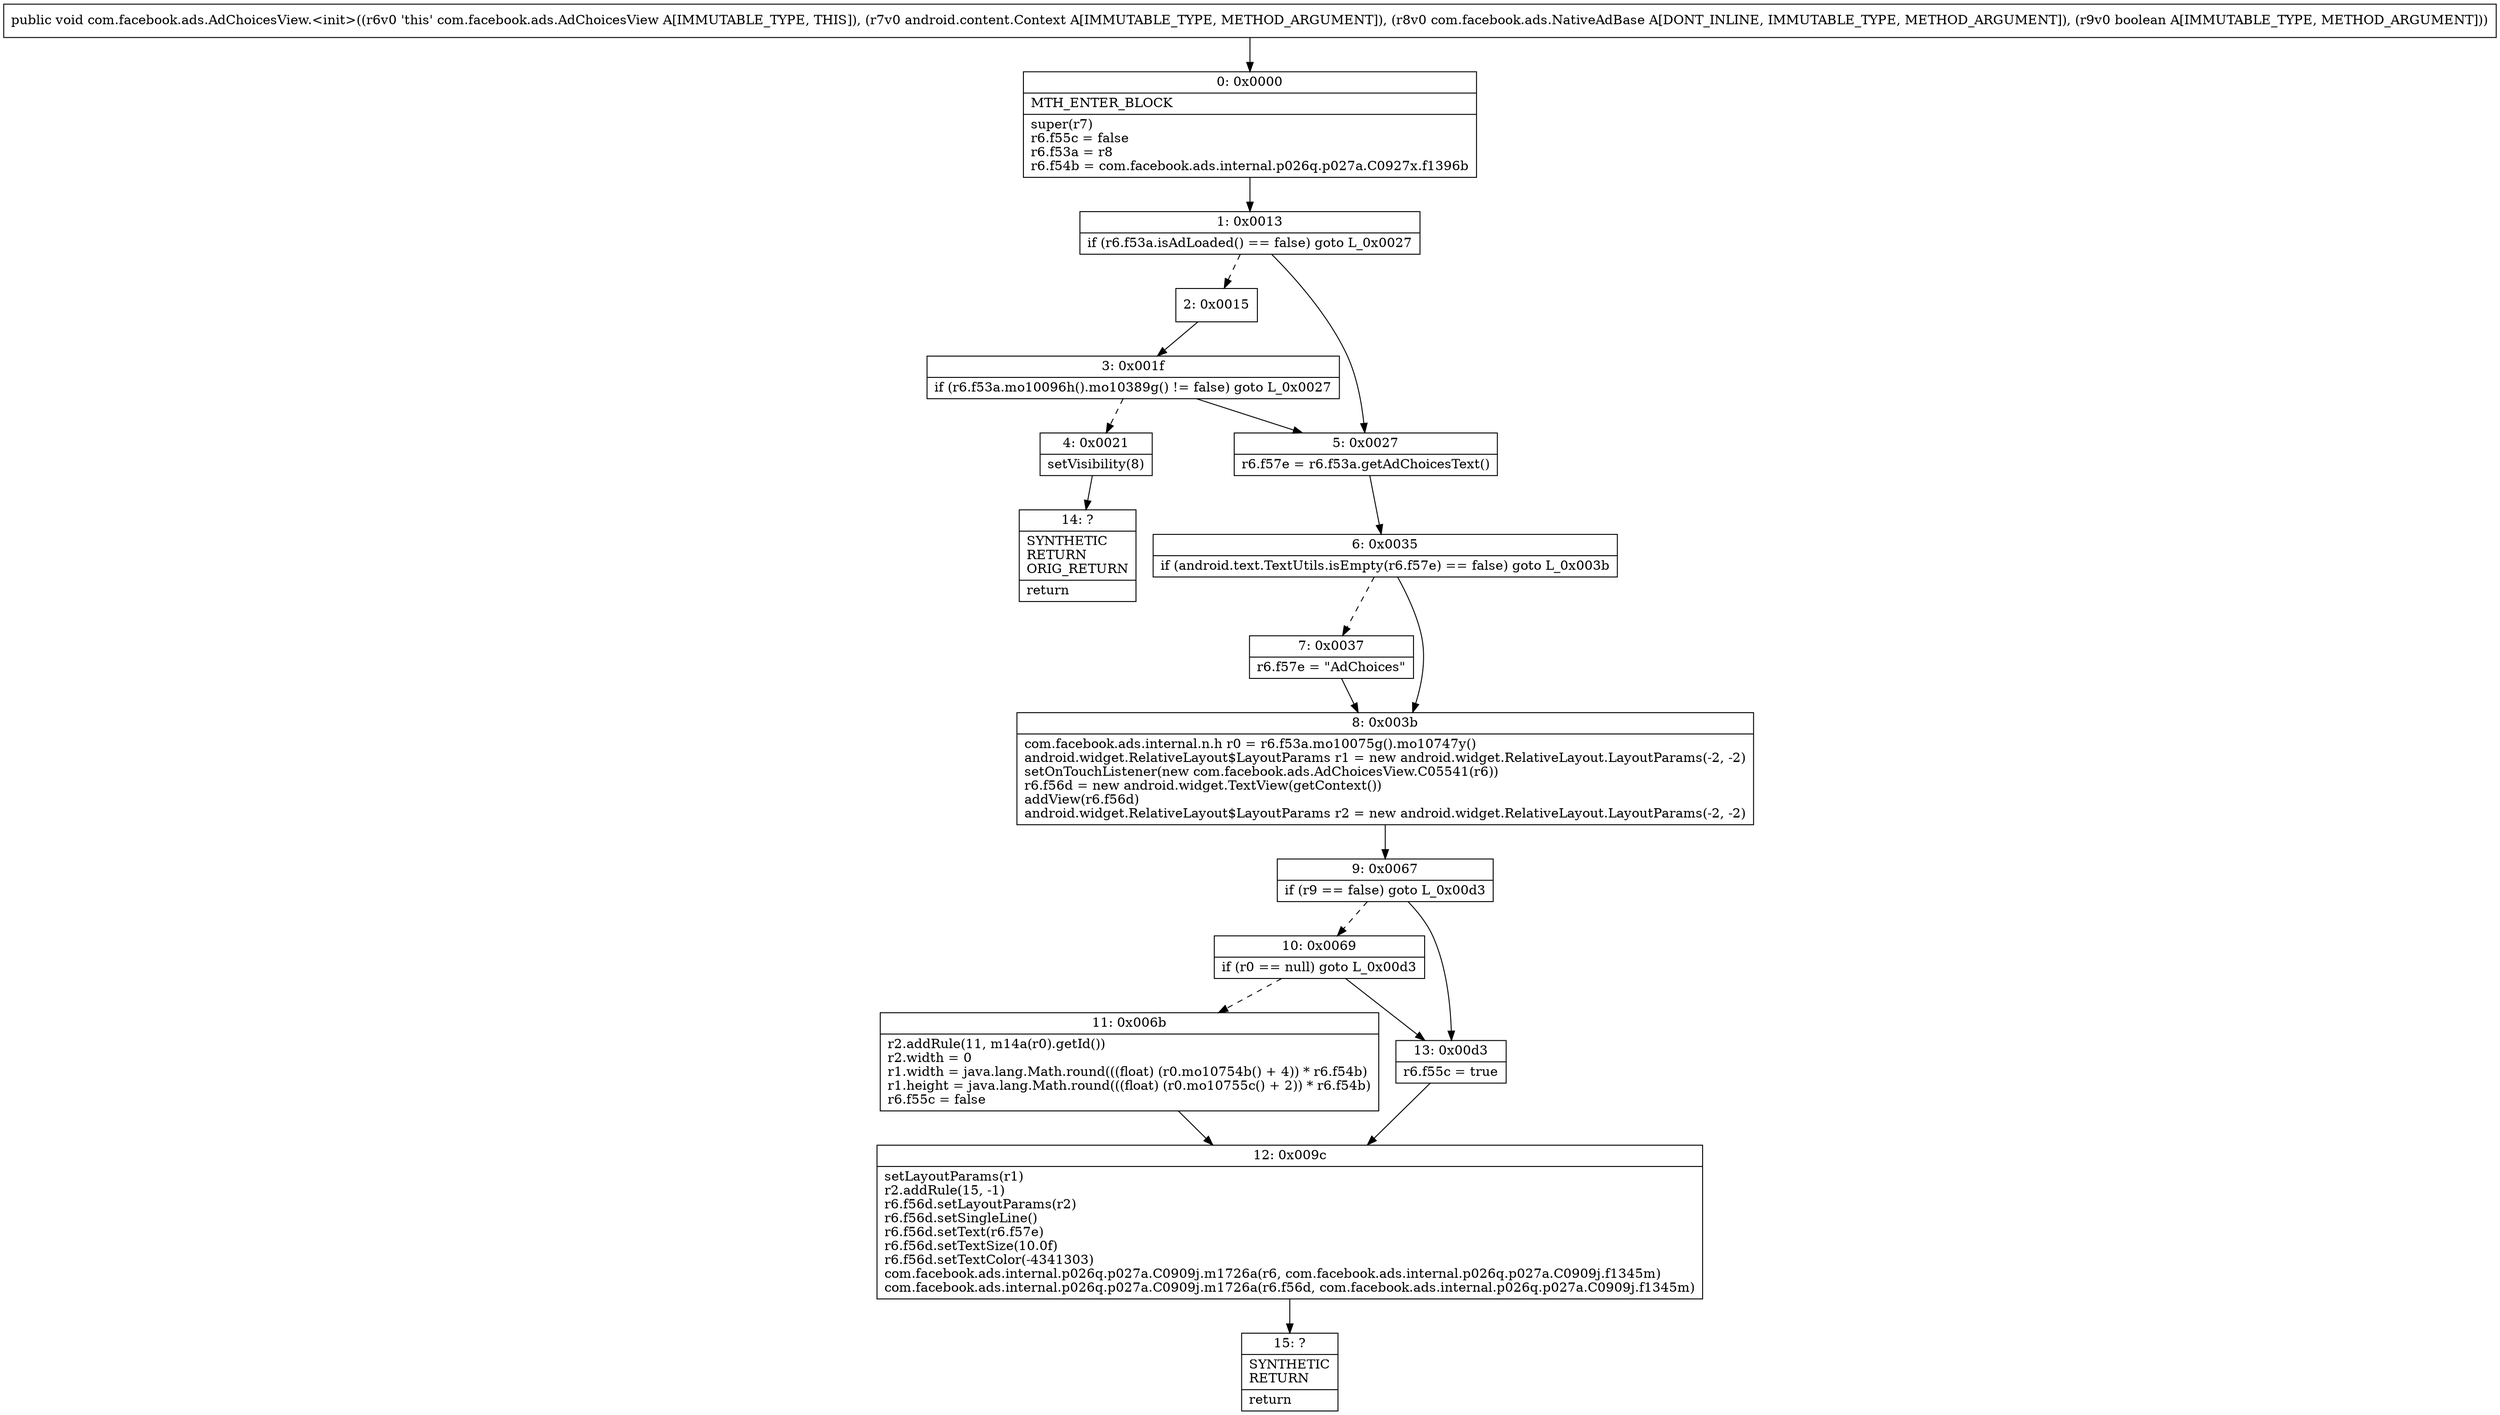 digraph "CFG forcom.facebook.ads.AdChoicesView.\<init\>(Landroid\/content\/Context;Lcom\/facebook\/ads\/NativeAdBase;Z)V" {
Node_0 [shape=record,label="{0\:\ 0x0000|MTH_ENTER_BLOCK\l|super(r7)\lr6.f55c = false\lr6.f53a = r8\lr6.f54b = com.facebook.ads.internal.p026q.p027a.C0927x.f1396b\l}"];
Node_1 [shape=record,label="{1\:\ 0x0013|if (r6.f53a.isAdLoaded() == false) goto L_0x0027\l}"];
Node_2 [shape=record,label="{2\:\ 0x0015}"];
Node_3 [shape=record,label="{3\:\ 0x001f|if (r6.f53a.mo10096h().mo10389g() != false) goto L_0x0027\l}"];
Node_4 [shape=record,label="{4\:\ 0x0021|setVisibility(8)\l}"];
Node_5 [shape=record,label="{5\:\ 0x0027|r6.f57e = r6.f53a.getAdChoicesText()\l}"];
Node_6 [shape=record,label="{6\:\ 0x0035|if (android.text.TextUtils.isEmpty(r6.f57e) == false) goto L_0x003b\l}"];
Node_7 [shape=record,label="{7\:\ 0x0037|r6.f57e = \"AdChoices\"\l}"];
Node_8 [shape=record,label="{8\:\ 0x003b|com.facebook.ads.internal.n.h r0 = r6.f53a.mo10075g().mo10747y()\landroid.widget.RelativeLayout$LayoutParams r1 = new android.widget.RelativeLayout.LayoutParams(\-2, \-2)\lsetOnTouchListener(new com.facebook.ads.AdChoicesView.C05541(r6))\lr6.f56d = new android.widget.TextView(getContext())\laddView(r6.f56d)\landroid.widget.RelativeLayout$LayoutParams r2 = new android.widget.RelativeLayout.LayoutParams(\-2, \-2)\l}"];
Node_9 [shape=record,label="{9\:\ 0x0067|if (r9 == false) goto L_0x00d3\l}"];
Node_10 [shape=record,label="{10\:\ 0x0069|if (r0 == null) goto L_0x00d3\l}"];
Node_11 [shape=record,label="{11\:\ 0x006b|r2.addRule(11, m14a(r0).getId())\lr2.width = 0\lr1.width = java.lang.Math.round(((float) (r0.mo10754b() + 4)) * r6.f54b)\lr1.height = java.lang.Math.round(((float) (r0.mo10755c() + 2)) * r6.f54b)\lr6.f55c = false\l}"];
Node_12 [shape=record,label="{12\:\ 0x009c|setLayoutParams(r1)\lr2.addRule(15, \-1)\lr6.f56d.setLayoutParams(r2)\lr6.f56d.setSingleLine()\lr6.f56d.setText(r6.f57e)\lr6.f56d.setTextSize(10.0f)\lr6.f56d.setTextColor(\-4341303)\lcom.facebook.ads.internal.p026q.p027a.C0909j.m1726a(r6, com.facebook.ads.internal.p026q.p027a.C0909j.f1345m)\lcom.facebook.ads.internal.p026q.p027a.C0909j.m1726a(r6.f56d, com.facebook.ads.internal.p026q.p027a.C0909j.f1345m)\l}"];
Node_13 [shape=record,label="{13\:\ 0x00d3|r6.f55c = true\l}"];
Node_14 [shape=record,label="{14\:\ ?|SYNTHETIC\lRETURN\lORIG_RETURN\l|return\l}"];
Node_15 [shape=record,label="{15\:\ ?|SYNTHETIC\lRETURN\l|return\l}"];
MethodNode[shape=record,label="{public void com.facebook.ads.AdChoicesView.\<init\>((r6v0 'this' com.facebook.ads.AdChoicesView A[IMMUTABLE_TYPE, THIS]), (r7v0 android.content.Context A[IMMUTABLE_TYPE, METHOD_ARGUMENT]), (r8v0 com.facebook.ads.NativeAdBase A[DONT_INLINE, IMMUTABLE_TYPE, METHOD_ARGUMENT]), (r9v0 boolean A[IMMUTABLE_TYPE, METHOD_ARGUMENT])) }"];
MethodNode -> Node_0;
Node_0 -> Node_1;
Node_1 -> Node_2[style=dashed];
Node_1 -> Node_5;
Node_2 -> Node_3;
Node_3 -> Node_4[style=dashed];
Node_3 -> Node_5;
Node_4 -> Node_14;
Node_5 -> Node_6;
Node_6 -> Node_7[style=dashed];
Node_6 -> Node_8;
Node_7 -> Node_8;
Node_8 -> Node_9;
Node_9 -> Node_10[style=dashed];
Node_9 -> Node_13;
Node_10 -> Node_11[style=dashed];
Node_10 -> Node_13;
Node_11 -> Node_12;
Node_12 -> Node_15;
Node_13 -> Node_12;
}

